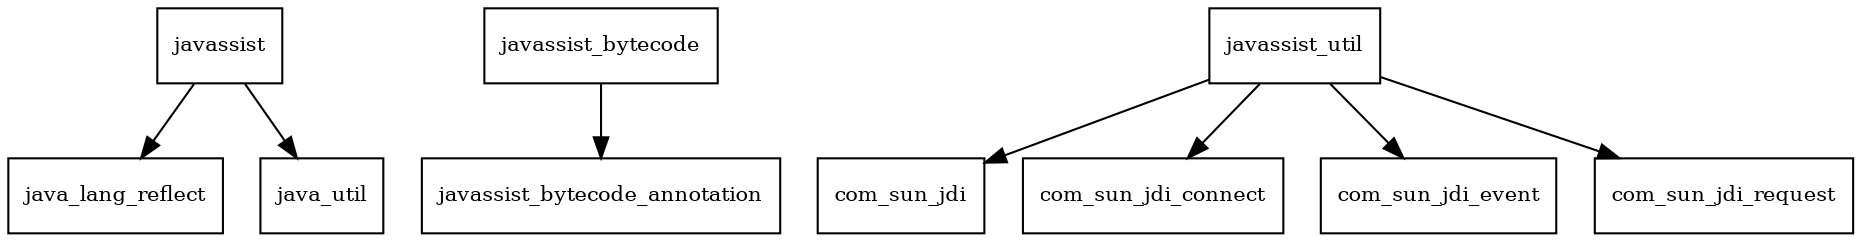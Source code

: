 digraph javassist_3_22_0_CR1_package_dependencies {
  node [shape = box, fontsize=10.0];
  javassist -> java_lang_reflect;
  javassist -> java_util;
  javassist_bytecode -> javassist_bytecode_annotation;
  javassist_util -> com_sun_jdi;
  javassist_util -> com_sun_jdi_connect;
  javassist_util -> com_sun_jdi_event;
  javassist_util -> com_sun_jdi_request;
}
